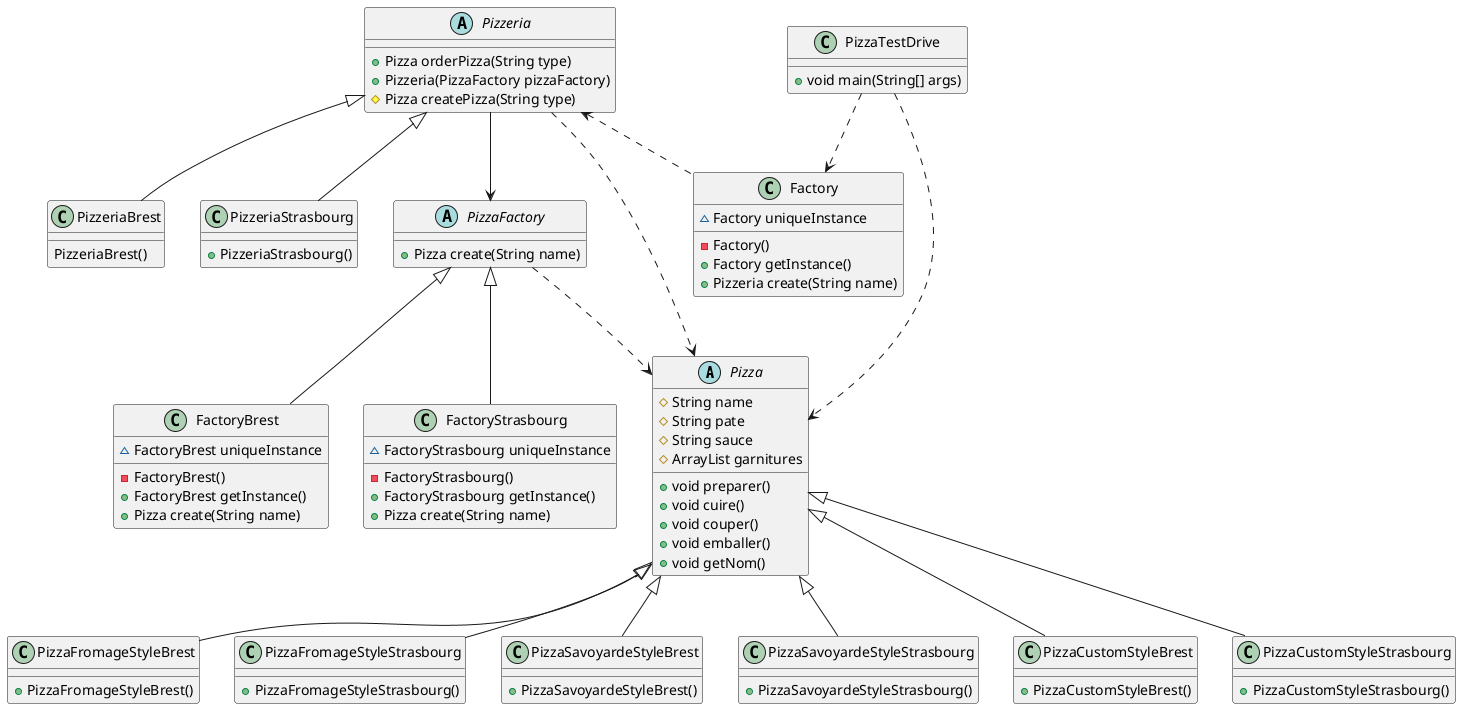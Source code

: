 @startuml

' package ""
abstract class Pizza
abstract class Pizzeria
abstract class PizzaFactory
class PizzeriaBrest
class PizzeriaStrasbourg
class Factory
class FactoryBrest
class FactoryStrasbourg
class PizzaFromageStyleBrest
class PizzaFromageStyleStrasbourg
class PizzaSavoyardeStyleBrest
class PizzaSavoyardeStyleStrasbourg
class PizzaCustomStyleBrest
class PizzaCustomStyleStrasbourg
class PizzaTestDrive
' end package
''

Pizza  <|-- "PizzaFromageStyleBrest"
Pizza  <|-- "PizzaFromageStyleStrasbourg"
Pizza  <|-- "PizzaSavoyardeStyleBrest"
Pizza  <|-- "PizzaSavoyardeStyleStrasbourg"
Pizza  <|-- "PizzaCustomStyleBrest"
Pizza  <|-- "PizzaCustomStyleStrasbourg"
Pizzeria --> PizzaFactory
Pizzeria ..> Pizza
Pizzeria <|-- PizzeriaBrest
Pizzeria <|-- PizzeriaStrasbourg
Pizzeria <.. Factory
PizzaTestDrive ..> Pizza
PizzaTestDrive ..> Factory
PizzaFactory ..> Pizza
PizzaFactory <|-- FactoryBrest
PizzaFactory <|-- FactoryStrasbourg
' content
' -------

' Pizza:
Pizza : #String name
Pizza : #String pate 
Pizza : #String sauce
Pizza : #ArrayList garnitures
Pizza : +void preparer()
Pizza : +void cuire()
Pizza : +void couper()
Pizza : +void emballer()
Pizza : +void getNom()


' PizzaFromageStyleStrasbourg:
PizzaFromageStyleStrasbourg : +PizzaFromageStyleStrasbourg()

' PizzaFromageStyleBrest:
PizzaFromageStyleBrest : +PizzaFromageStyleBrest()

' PizzaSavoyardeStyleStrasbourg:
PizzaSavoyardeStyleStrasbourg : +PizzaSavoyardeStyleStrasbourg()

' PizzaSavoyardeStyleBrest:
PizzaSavoyardeStyleBrest : +PizzaSavoyardeStyleBrest()

' PizzaCustomStyleStrasbourg:
PizzaCustomStyleStrasbourg : +PizzaCustomStyleStrasbourg()

' PizzaCustomStyleBrest:
PizzaCustomStyleBrest : +PizzaCustomStyleBrest()

'PizzaTestDrive:
PizzaTestDrive : +void main(String[] args)

'Factory:
Factory : ~Factory uniqueInstance
Factory : -Factory()
Factory : +Factory getInstance()
Factory : +Pizzeria create(String name)

'Pizzeria:
Pizzeria : +Pizza orderPizza(String type)
Pizzeria : +Pizzeria(PizzaFactory pizzaFactory)
Pizzeria : #Pizza createPizza(String type)

'PizzaFactory:
PizzaFactory : +Pizza create(String name)

'PizzeriaStrasbourg:
PizzeriaStrasbourg : +PizzeriaStrasbourg()

'PizzeriaBrest:
PizzeriaBrest : PizzeriaBrest()

'FactoryStrasbourg:
FactoryStrasbourg : ~FactoryStrasbourg uniqueInstance
FactoryStrasbourg : -FactoryStrasbourg()
FactoryStrasbourg : +FactoryStrasbourg getInstance()
FactoryStrasbourg : +Pizza create(String name)

'FactoryBrest:
FactoryBrest : ~FactoryBrest uniqueInstance
FactoryBrest : -FactoryBrest()
FactoryBrest : +FactoryBrest getInstance()
FactoryBrest : +Pizza create(String name)

@enduml